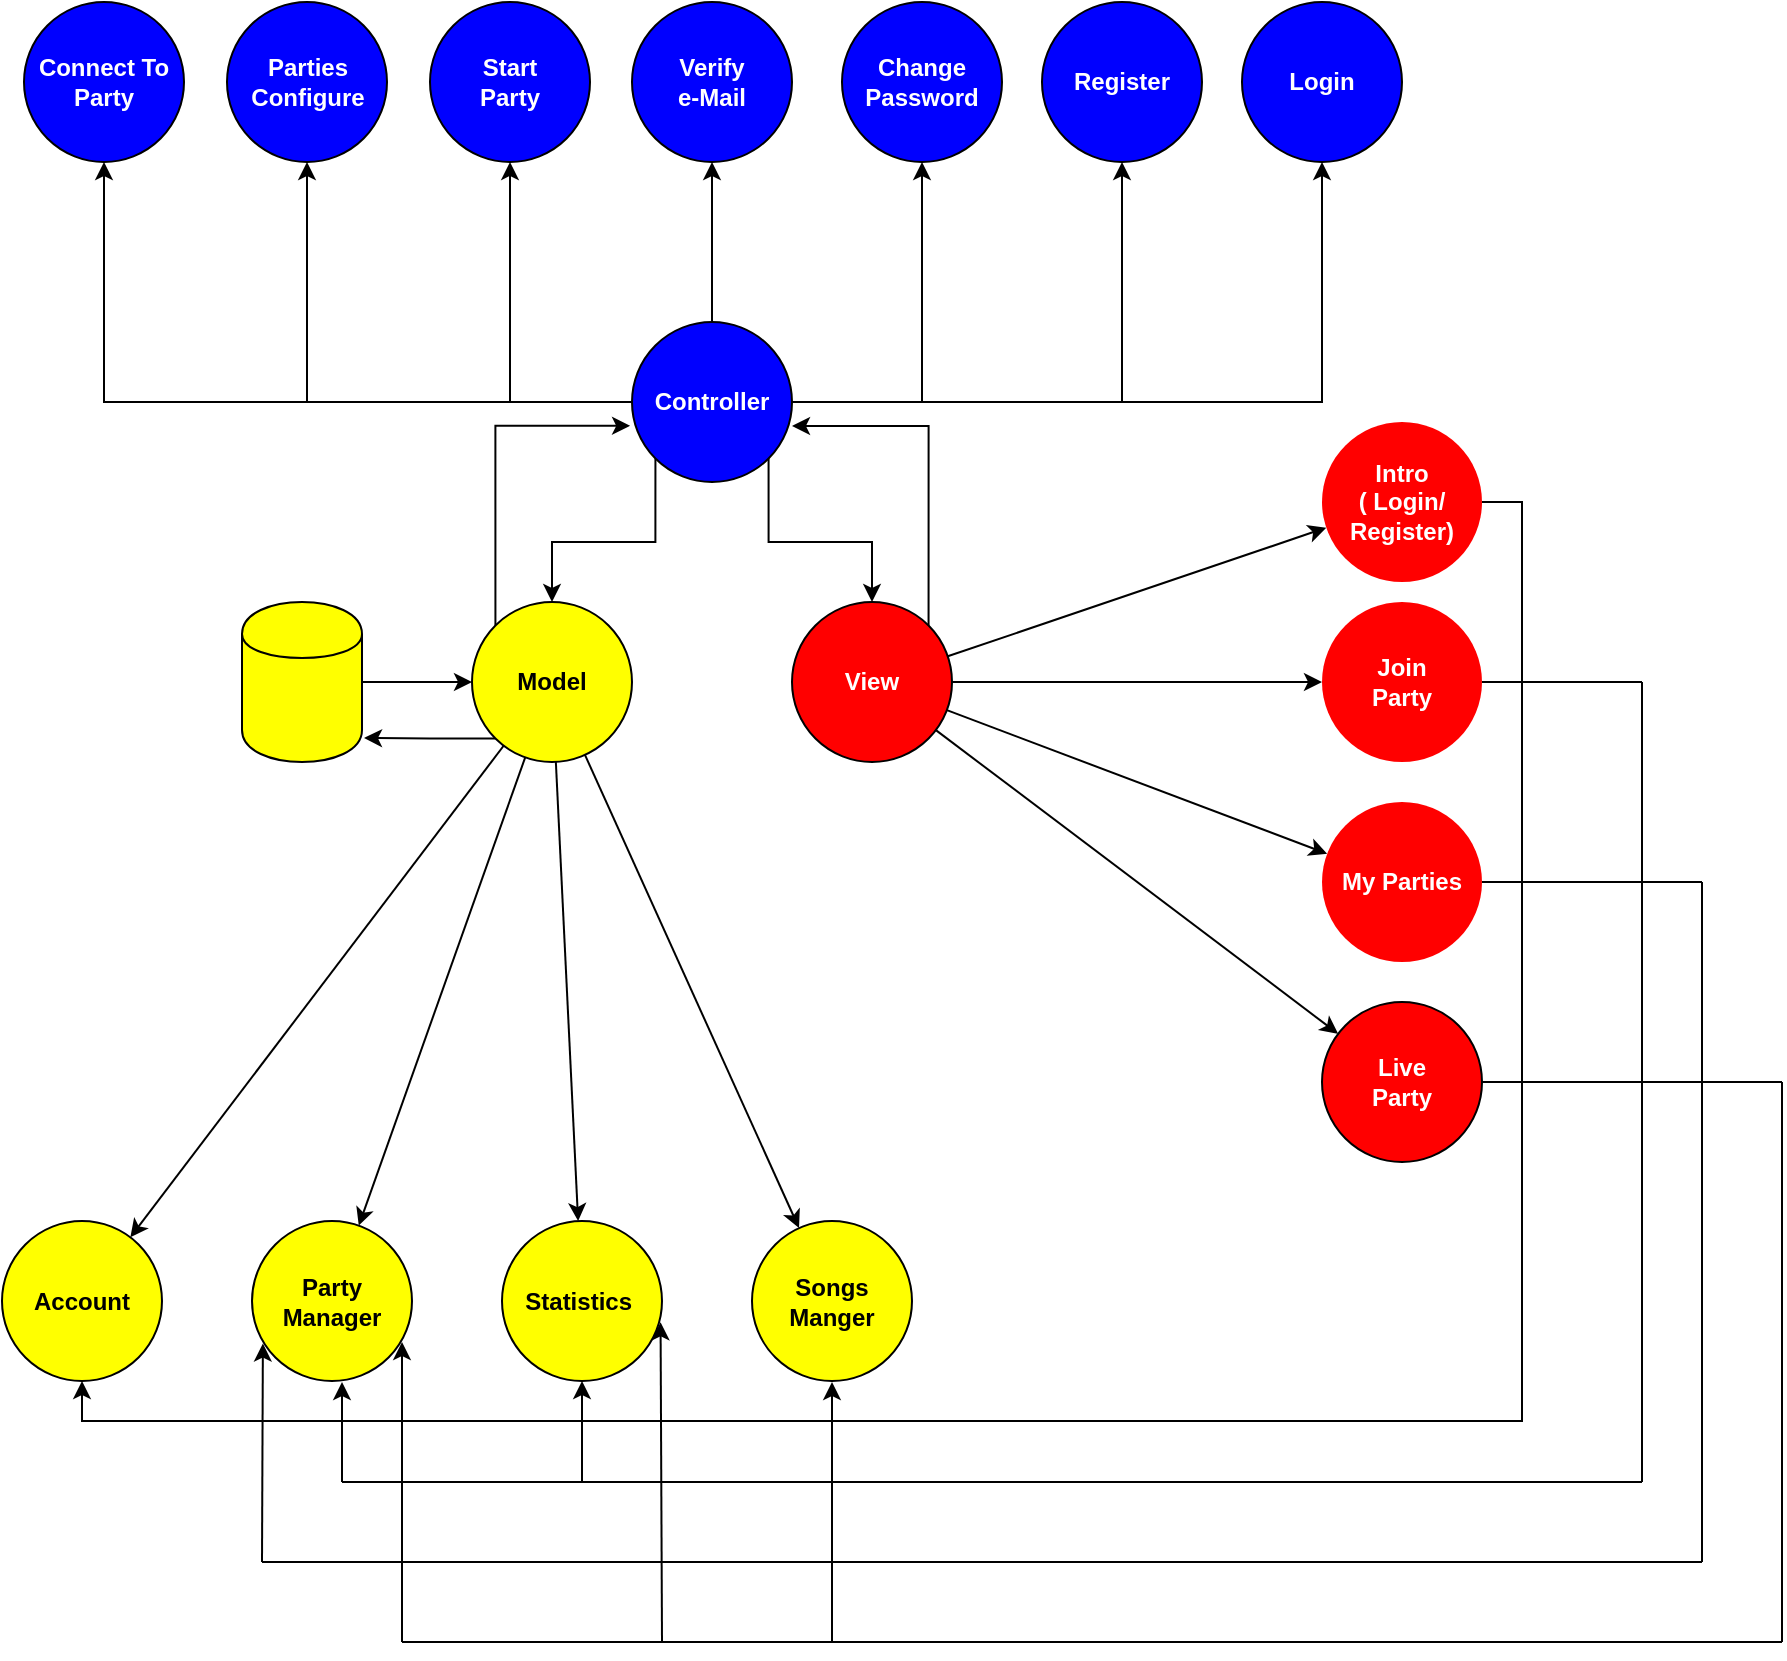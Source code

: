 <mxfile version="12.3.0" type="device" pages="1"><diagram id="IaofRxotG00-9XNa-S3g" name="Page-1"><mxGraphModel dx="936" dy="1601" grid="1" gridSize="10" guides="1" tooltips="1" connect="1" arrows="1" fold="1" page="1" pageScale="1" pageWidth="850" pageHeight="1100" math="0" shadow="0"><root><mxCell id="0"/><mxCell id="1" parent="0"/><mxCell id="ASulblrBHjWYbdYdNHS0-11" value="" style="edgeStyle=orthogonalEdgeStyle;rounded=0;orthogonalLoop=1;jettySize=auto;html=1;" edge="1" parent="1" source="ASulblrBHjWYbdYdNHS0-1" target="ASulblrBHjWYbdYdNHS0-10"><mxGeometry relative="1" as="geometry"/></mxCell><mxCell id="ASulblrBHjWYbdYdNHS0-13" value="" style="edgeStyle=orthogonalEdgeStyle;rounded=0;orthogonalLoop=1;jettySize=auto;html=1;" edge="1" parent="1" source="ASulblrBHjWYbdYdNHS0-1" target="ASulblrBHjWYbdYdNHS0-12"><mxGeometry relative="1" as="geometry"/></mxCell><mxCell id="ASulblrBHjWYbdYdNHS0-15" value="" style="edgeStyle=orthogonalEdgeStyle;rounded=0;orthogonalLoop=1;jettySize=auto;html=1;" edge="1" parent="1" source="ASulblrBHjWYbdYdNHS0-1" target="ASulblrBHjWYbdYdNHS0-14"><mxGeometry relative="1" as="geometry"/></mxCell><mxCell id="ASulblrBHjWYbdYdNHS0-17" style="edgeStyle=orthogonalEdgeStyle;rounded=0;orthogonalLoop=1;jettySize=auto;html=1;exitX=0;exitY=1;exitDx=0;exitDy=0;fontColor=#FFFFFF;" edge="1" parent="1" source="ASulblrBHjWYbdYdNHS0-1" target="ASulblrBHjWYbdYdNHS0-2"><mxGeometry relative="1" as="geometry"/></mxCell><mxCell id="ASulblrBHjWYbdYdNHS0-19" style="edgeStyle=orthogonalEdgeStyle;rounded=0;orthogonalLoop=1;jettySize=auto;html=1;exitX=1;exitY=1;exitDx=0;exitDy=0;fontColor=#FFFFFF;" edge="1" parent="1" source="ASulblrBHjWYbdYdNHS0-1" target="ASulblrBHjWYbdYdNHS0-3"><mxGeometry relative="1" as="geometry"/></mxCell><mxCell id="ASulblrBHjWYbdYdNHS0-24" value="" style="edgeStyle=orthogonalEdgeStyle;rounded=0;orthogonalLoop=1;jettySize=auto;html=1;fontColor=#FFFFFF;" edge="1" parent="1" source="ASulblrBHjWYbdYdNHS0-1" target="ASulblrBHjWYbdYdNHS0-23"><mxGeometry relative="1" as="geometry"/></mxCell><mxCell id="ASulblrBHjWYbdYdNHS0-34" value="" style="edgeStyle=orthogonalEdgeStyle;rounded=0;orthogonalLoop=1;jettySize=auto;html=1;fontColor=#FFFFFF;" edge="1" parent="1" source="ASulblrBHjWYbdYdNHS0-1" target="ASulblrBHjWYbdYdNHS0-33"><mxGeometry relative="1" as="geometry"/></mxCell><mxCell id="ASulblrBHjWYbdYdNHS0-36" value="" style="edgeStyle=orthogonalEdgeStyle;rounded=0;orthogonalLoop=1;jettySize=auto;html=1;fontColor=#FFFFFF;" edge="1" parent="1" source="ASulblrBHjWYbdYdNHS0-1" target="ASulblrBHjWYbdYdNHS0-35"><mxGeometry relative="1" as="geometry"/></mxCell><mxCell id="ASulblrBHjWYbdYdNHS0-38" value="" style="edgeStyle=orthogonalEdgeStyle;rounded=0;orthogonalLoop=1;jettySize=auto;html=1;fontColor=#FFFFFF;" edge="1" parent="1" source="ASulblrBHjWYbdYdNHS0-1" target="ASulblrBHjWYbdYdNHS0-37"><mxGeometry relative="1" as="geometry"/></mxCell><mxCell id="ASulblrBHjWYbdYdNHS0-1" value="Controller" style="ellipse;whiteSpace=wrap;html=1;aspect=fixed;strokeColor=#000000;fillColor=#0000FF;fontColor=#FFFFFF;fontStyle=1" vertex="1" parent="1"><mxGeometry x="345" y="100" width="80" height="80" as="geometry"/></mxCell><mxCell id="ASulblrBHjWYbdYdNHS0-37" value="Verify&lt;br&gt;e-Mail" style="ellipse;whiteSpace=wrap;html=1;aspect=fixed;strokeColor=#000000;fillColor=#0000FF;fontColor=#FFFFFF;fontStyle=1" vertex="1" parent="1"><mxGeometry x="345" y="-60" width="80" height="80" as="geometry"/></mxCell><mxCell id="ASulblrBHjWYbdYdNHS0-35" value="Start&lt;br&gt;Party" style="ellipse;whiteSpace=wrap;html=1;aspect=fixed;strokeColor=#000000;fillColor=#0000FF;fontColor=#FFFFFF;fontStyle=1" vertex="1" parent="1"><mxGeometry x="244" y="-60" width="80" height="80" as="geometry"/></mxCell><mxCell id="ASulblrBHjWYbdYdNHS0-33" value="Parties&lt;br&gt;Configure" style="ellipse;whiteSpace=wrap;html=1;aspect=fixed;strokeColor=#000000;fillColor=#0000FF;fontColor=#FFFFFF;fontStyle=1" vertex="1" parent="1"><mxGeometry x="142.5" y="-60" width="80" height="80" as="geometry"/></mxCell><mxCell id="ASulblrBHjWYbdYdNHS0-23" value="Connect To&lt;br&gt;Party" style="ellipse;whiteSpace=wrap;html=1;aspect=fixed;strokeColor=#000000;fillColor=#0000FF;fontColor=#FFFFFF;fontStyle=1" vertex="1" parent="1"><mxGeometry x="41" y="-60" width="80" height="80" as="geometry"/></mxCell><mxCell id="ASulblrBHjWYbdYdNHS0-14" value="Change&lt;br&gt;Password" style="ellipse;whiteSpace=wrap;html=1;aspect=fixed;strokeColor=#000000;fillColor=#0000FF;fontColor=#FFFFFF;fontStyle=1" vertex="1" parent="1"><mxGeometry x="450" y="-60" width="80" height="80" as="geometry"/></mxCell><mxCell id="ASulblrBHjWYbdYdNHS0-12" value="Register" style="ellipse;whiteSpace=wrap;html=1;aspect=fixed;strokeColor=#000000;fillColor=#0000FF;fontColor=#FFFFFF;fontStyle=1" vertex="1" parent="1"><mxGeometry x="550" y="-60" width="80" height="80" as="geometry"/></mxCell><mxCell id="ASulblrBHjWYbdYdNHS0-10" value="Login" style="ellipse;whiteSpace=wrap;html=1;aspect=fixed;strokeColor=#000000;fillColor=#0000FF;fontColor=#FFFFFF;fontStyle=1" vertex="1" parent="1"><mxGeometry x="650" y="-60" width="80" height="80" as="geometry"/></mxCell><mxCell id="ASulblrBHjWYbdYdNHS0-25" style="edgeStyle=orthogonalEdgeStyle;rounded=0;orthogonalLoop=1;jettySize=auto;html=1;exitX=0;exitY=0;exitDx=0;exitDy=0;fontColor=#FFFFFF;entryX=-0.012;entryY=0.649;entryDx=0;entryDy=0;entryPerimeter=0;" edge="1" parent="1" source="ASulblrBHjWYbdYdNHS0-2" target="ASulblrBHjWYbdYdNHS0-1"><mxGeometry relative="1" as="geometry"><mxPoint x="277" y="150" as="targetPoint"/></mxGeometry></mxCell><mxCell id="ASulblrBHjWYbdYdNHS0-31" style="edgeStyle=elbowEdgeStyle;rounded=0;orthogonalLoop=1;jettySize=auto;html=1;exitX=0;exitY=1;exitDx=0;exitDy=0;entryX=1.017;entryY=0.85;entryDx=0;entryDy=0;entryPerimeter=0;fontColor=#FFFFFF;" edge="1" parent="1" source="ASulblrBHjWYbdYdNHS0-2" target="ASulblrBHjWYbdYdNHS0-28"><mxGeometry relative="1" as="geometry"/></mxCell><mxCell id="ASulblrBHjWYbdYdNHS0-40" value="" style="rounded=0;orthogonalLoop=1;jettySize=auto;html=1;fontColor=#FFFFFF;" edge="1" parent="1" source="ASulblrBHjWYbdYdNHS0-2" target="ASulblrBHjWYbdYdNHS0-39"><mxGeometry relative="1" as="geometry"/></mxCell><mxCell id="ASulblrBHjWYbdYdNHS0-42" value="" style="edgeStyle=none;rounded=0;orthogonalLoop=1;jettySize=auto;html=1;fontColor=#FFFFFF;" edge="1" parent="1" source="ASulblrBHjWYbdYdNHS0-2" target="ASulblrBHjWYbdYdNHS0-41"><mxGeometry relative="1" as="geometry"/></mxCell><mxCell id="ASulblrBHjWYbdYdNHS0-44" value="" style="edgeStyle=none;rounded=0;orthogonalLoop=1;jettySize=auto;html=1;fontColor=#FFFFFF;" edge="1" parent="1" source="ASulblrBHjWYbdYdNHS0-2" target="ASulblrBHjWYbdYdNHS0-43"><mxGeometry relative="1" as="geometry"/></mxCell><mxCell id="ASulblrBHjWYbdYdNHS0-46" value="" style="edgeStyle=none;rounded=0;orthogonalLoop=1;jettySize=auto;html=1;fontColor=#FFFFFF;" edge="1" parent="1" source="ASulblrBHjWYbdYdNHS0-2" target="ASulblrBHjWYbdYdNHS0-45"><mxGeometry relative="1" as="geometry"/></mxCell><mxCell id="ASulblrBHjWYbdYdNHS0-2" value="Model" style="ellipse;whiteSpace=wrap;html=1;aspect=fixed;fillColor=#FFFF00;fontColor=#000000;fontStyle=1;labelBorderColor=none;labelBackgroundColor=none;" vertex="1" parent="1"><mxGeometry x="265" y="240" width="80" height="80" as="geometry"/></mxCell><mxCell id="ASulblrBHjWYbdYdNHS0-45" value="Statistics&amp;nbsp;" style="ellipse;whiteSpace=wrap;html=1;aspect=fixed;fillColor=#FFFF00;fontColor=#000000;fontStyle=1;labelBorderColor=none;labelBackgroundColor=none;" vertex="1" parent="1"><mxGeometry x="280" y="549.5" width="80" height="80" as="geometry"/></mxCell><mxCell id="ASulblrBHjWYbdYdNHS0-43" value="Songs&lt;br&gt;Manger" style="ellipse;whiteSpace=wrap;html=1;aspect=fixed;fillColor=#FFFF00;fontColor=#000000;fontStyle=1;labelBorderColor=none;labelBackgroundColor=none;" vertex="1" parent="1"><mxGeometry x="405" y="549.5" width="80" height="80" as="geometry"/></mxCell><mxCell id="ASulblrBHjWYbdYdNHS0-41" value="Party Manager" style="ellipse;whiteSpace=wrap;html=1;aspect=fixed;fillColor=#FFFF00;fontColor=#000000;fontStyle=1;labelBorderColor=none;labelBackgroundColor=none;" vertex="1" parent="1"><mxGeometry x="155" y="549.5" width="80" height="80" as="geometry"/></mxCell><mxCell id="ASulblrBHjWYbdYdNHS0-39" value="Account" style="ellipse;whiteSpace=wrap;html=1;aspect=fixed;fillColor=#FFFF00;fontColor=#000000;fontStyle=1;labelBorderColor=none;labelBackgroundColor=none;" vertex="1" parent="1"><mxGeometry x="30" y="549.5" width="80" height="80" as="geometry"/></mxCell><mxCell id="ASulblrBHjWYbdYdNHS0-20" style="edgeStyle=orthogonalEdgeStyle;rounded=0;orthogonalLoop=1;jettySize=auto;html=1;exitX=1;exitY=0;exitDx=0;exitDy=0;entryX=1;entryY=0.65;entryDx=0;entryDy=0;entryPerimeter=0;fontColor=#FFFFFF;" edge="1" parent="1" source="ASulblrBHjWYbdYdNHS0-3" target="ASulblrBHjWYbdYdNHS0-1"><mxGeometry relative="1" as="geometry"/></mxCell><mxCell id="ASulblrBHjWYbdYdNHS0-48" value="" style="rounded=0;orthogonalLoop=1;jettySize=auto;html=1;fontColor=#000000;" edge="1" parent="1" source="ASulblrBHjWYbdYdNHS0-3" target="ASulblrBHjWYbdYdNHS0-47"><mxGeometry relative="1" as="geometry"/></mxCell><mxCell id="ASulblrBHjWYbdYdNHS0-52" value="" style="rounded=0;orthogonalLoop=1;jettySize=auto;html=1;fontColor=#000000;" edge="1" parent="1" source="ASulblrBHjWYbdYdNHS0-3" target="ASulblrBHjWYbdYdNHS0-51"><mxGeometry relative="1" as="geometry"/></mxCell><mxCell id="ASulblrBHjWYbdYdNHS0-54" value="" style="rounded=0;orthogonalLoop=1;jettySize=auto;html=1;fontColor=#000000;" edge="1" parent="1" source="ASulblrBHjWYbdYdNHS0-3" target="ASulblrBHjWYbdYdNHS0-53"><mxGeometry relative="1" as="geometry"/></mxCell><mxCell id="ASulblrBHjWYbdYdNHS0-69" value="" style="edgeStyle=none;rounded=0;orthogonalLoop=1;jettySize=auto;html=1;fontColor=#000000;" edge="1" parent="1" source="ASulblrBHjWYbdYdNHS0-3" target="ASulblrBHjWYbdYdNHS0-68"><mxGeometry relative="1" as="geometry"/></mxCell><mxCell id="ASulblrBHjWYbdYdNHS0-3" value="View" style="ellipse;whiteSpace=wrap;html=1;aspect=fixed;fillColor=#FF0000;fontColor=#FFFFFF;fontStyle=1" vertex="1" parent="1"><mxGeometry x="425" y="240" width="80" height="80" as="geometry"/></mxCell><mxCell id="ASulblrBHjWYbdYdNHS0-68" value="Live&lt;br&gt;Party" style="ellipse;whiteSpace=wrap;html=1;aspect=fixed;fillColor=#FF0000;fontColor=#FFFFFF;fontStyle=1" vertex="1" parent="1"><mxGeometry x="690" y="440" width="80" height="80" as="geometry"/></mxCell><mxCell id="ASulblrBHjWYbdYdNHS0-53" value="Join&lt;br&gt;Party" style="ellipse;whiteSpace=wrap;html=1;aspect=fixed;fillColor=#FF0000;fontColor=#FFFFFF;fontStyle=1;strokeColor=none;" vertex="1" parent="1"><mxGeometry x="690" y="240" width="80" height="80" as="geometry"/></mxCell><mxCell id="ASulblrBHjWYbdYdNHS0-51" value="My Parties" style="ellipse;whiteSpace=wrap;html=1;aspect=fixed;fillColor=#FF0000;fontColor=#FFFFFF;fontStyle=1;direction=south;strokeColor=none;rotation=0;" vertex="1" parent="1"><mxGeometry x="690" y="340" width="80" height="80" as="geometry"/></mxCell><mxCell id="ASulblrBHjWYbdYdNHS0-55" style="edgeStyle=orthogonalEdgeStyle;rounded=0;orthogonalLoop=1;jettySize=auto;html=1;exitX=1;exitY=0.5;exitDx=0;exitDy=0;entryX=0.5;entryY=1;entryDx=0;entryDy=0;fontColor=#000000;elbow=vertical;" edge="1" parent="1" source="ASulblrBHjWYbdYdNHS0-47" target="ASulblrBHjWYbdYdNHS0-39"><mxGeometry relative="1" as="geometry"/></mxCell><mxCell id="ASulblrBHjWYbdYdNHS0-47" value="Intro&lt;br&gt;( Login/ Register)" style="ellipse;whiteSpace=wrap;html=1;aspect=fixed;fillColor=#FF0000;fontColor=#FFFFFF;fontStyle=1;strokeColor=none;" vertex="1" parent="1"><mxGeometry x="690" y="150" width="80" height="80" as="geometry"/></mxCell><mxCell id="ASulblrBHjWYbdYdNHS0-29" value="" style="edgeStyle=orthogonalEdgeStyle;rounded=0;orthogonalLoop=1;jettySize=auto;html=1;fontColor=#FFFFFF;" edge="1" parent="1" source="ASulblrBHjWYbdYdNHS0-28" target="ASulblrBHjWYbdYdNHS0-2"><mxGeometry relative="1" as="geometry"/></mxCell><mxCell id="ASulblrBHjWYbdYdNHS0-28" value="" style="shape=cylinder;whiteSpace=wrap;html=1;boundedLbl=1;backgroundOutline=1;labelBackgroundColor=none;strokeColor=#000000;fillColor=#FFFF00;fontColor=#FFFFFF;" vertex="1" parent="1"><mxGeometry x="150" y="240" width="60" height="80" as="geometry"/></mxCell><mxCell id="ASulblrBHjWYbdYdNHS0-72" value="" style="endArrow=none;html=1;fontColor=#000000;exitX=1;exitY=0.5;exitDx=0;exitDy=0;" edge="1" parent="1" source="ASulblrBHjWYbdYdNHS0-53"><mxGeometry width="50" height="50" relative="1" as="geometry"><mxPoint x="810" y="320" as="sourcePoint"/><mxPoint x="850" y="280" as="targetPoint"/></mxGeometry></mxCell><mxCell id="ASulblrBHjWYbdYdNHS0-73" value="" style="endArrow=none;html=1;fontColor=#000000;" edge="1" parent="1"><mxGeometry width="50" height="50" relative="1" as="geometry"><mxPoint x="850" y="280" as="sourcePoint"/><mxPoint x="850" y="680" as="targetPoint"/></mxGeometry></mxCell><mxCell id="ASulblrBHjWYbdYdNHS0-74" value="" style="endArrow=none;html=1;fontColor=#000000;" edge="1" parent="1"><mxGeometry width="50" height="50" relative="1" as="geometry"><mxPoint x="200" y="680" as="sourcePoint"/><mxPoint x="850" y="680" as="targetPoint"/></mxGeometry></mxCell><mxCell id="ASulblrBHjWYbdYdNHS0-75" value="" style="endArrow=classic;html=1;fontColor=#000000;" edge="1" parent="1"><mxGeometry width="50" height="50" relative="1" as="geometry"><mxPoint x="200" y="680" as="sourcePoint"/><mxPoint x="200" y="630" as="targetPoint"/></mxGeometry></mxCell><mxCell id="ASulblrBHjWYbdYdNHS0-76" value="" style="endArrow=none;html=1;fontColor=#000000;exitX=0.5;exitY=0;exitDx=0;exitDy=0;" edge="1" parent="1" source="ASulblrBHjWYbdYdNHS0-51"><mxGeometry width="50" height="50" relative="1" as="geometry"><mxPoint x="910" y="500" as="sourcePoint"/><mxPoint x="880" y="380" as="targetPoint"/></mxGeometry></mxCell><mxCell id="ASulblrBHjWYbdYdNHS0-77" value="" style="endArrow=none;html=1;fontColor=#000000;" edge="1" parent="1"><mxGeometry width="50" height="50" relative="1" as="geometry"><mxPoint x="880" y="380" as="sourcePoint"/><mxPoint x="880" y="720" as="targetPoint"/></mxGeometry></mxCell><mxCell id="ASulblrBHjWYbdYdNHS0-78" value="" style="endArrow=none;html=1;fontColor=#000000;" edge="1" parent="1"><mxGeometry width="50" height="50" relative="1" as="geometry"><mxPoint x="160" y="720" as="sourcePoint"/><mxPoint x="880" y="720" as="targetPoint"/></mxGeometry></mxCell><mxCell id="ASulblrBHjWYbdYdNHS0-80" value="" style="endArrow=classic;html=1;fontColor=#000000;entryX=0.068;entryY=0.766;entryDx=0;entryDy=0;entryPerimeter=0;" edge="1" parent="1" target="ASulblrBHjWYbdYdNHS0-41"><mxGeometry width="50" height="50" relative="1" as="geometry"><mxPoint x="160" y="720" as="sourcePoint"/><mxPoint x="270" y="700" as="targetPoint"/></mxGeometry></mxCell><mxCell id="ASulblrBHjWYbdYdNHS0-81" value="" style="endArrow=classic;html=1;fontColor=#000000;entryX=0.5;entryY=1;entryDx=0;entryDy=0;" edge="1" parent="1" target="ASulblrBHjWYbdYdNHS0-45"><mxGeometry width="50" height="50" relative="1" as="geometry"><mxPoint x="320" y="680" as="sourcePoint"/><mxPoint x="430" y="590" as="targetPoint"/></mxGeometry></mxCell><mxCell id="ASulblrBHjWYbdYdNHS0-82" value="" style="endArrow=none;html=1;fontColor=#000000;exitX=1;exitY=0.5;exitDx=0;exitDy=0;" edge="1" parent="1" source="ASulblrBHjWYbdYdNHS0-68"><mxGeometry width="50" height="50" relative="1" as="geometry"><mxPoint x="890" y="650" as="sourcePoint"/><mxPoint x="920" y="480" as="targetPoint"/></mxGeometry></mxCell><mxCell id="ASulblrBHjWYbdYdNHS0-83" value="" style="endArrow=none;html=1;fontColor=#000000;" edge="1" parent="1"><mxGeometry width="50" height="50" relative="1" as="geometry"><mxPoint x="920" y="480" as="sourcePoint"/><mxPoint x="920" y="760" as="targetPoint"/></mxGeometry></mxCell><mxCell id="ASulblrBHjWYbdYdNHS0-84" value="" style="endArrow=none;html=1;fontColor=#000000;" edge="1" parent="1"><mxGeometry width="50" height="50" relative="1" as="geometry"><mxPoint x="230" y="760" as="sourcePoint"/><mxPoint x="920" y="760" as="targetPoint"/></mxGeometry></mxCell><mxCell id="ASulblrBHjWYbdYdNHS0-86" value="" style="endArrow=classic;html=1;fontColor=#000000;" edge="1" parent="1"><mxGeometry width="50" height="50" relative="1" as="geometry"><mxPoint x="230" y="760" as="sourcePoint"/><mxPoint x="230" y="610" as="targetPoint"/></mxGeometry></mxCell><mxCell id="ASulblrBHjWYbdYdNHS0-87" value="" style="endArrow=classic;html=1;fontColor=#000000;entryX=0.991;entryY=0.633;entryDx=0;entryDy=0;entryPerimeter=0;" edge="1" parent="1" target="ASulblrBHjWYbdYdNHS0-45"><mxGeometry width="50" height="50" relative="1" as="geometry"><mxPoint x="360" y="760" as="sourcePoint"/><mxPoint x="620" y="740" as="targetPoint"/></mxGeometry></mxCell><mxCell id="ASulblrBHjWYbdYdNHS0-88" value="" style="endArrow=classic;html=1;fontColor=#000000;" edge="1" parent="1"><mxGeometry width="50" height="50" relative="1" as="geometry"><mxPoint x="445" y="760" as="sourcePoint"/><mxPoint x="445" y="630" as="targetPoint"/></mxGeometry></mxCell></root></mxGraphModel></diagram></mxfile>